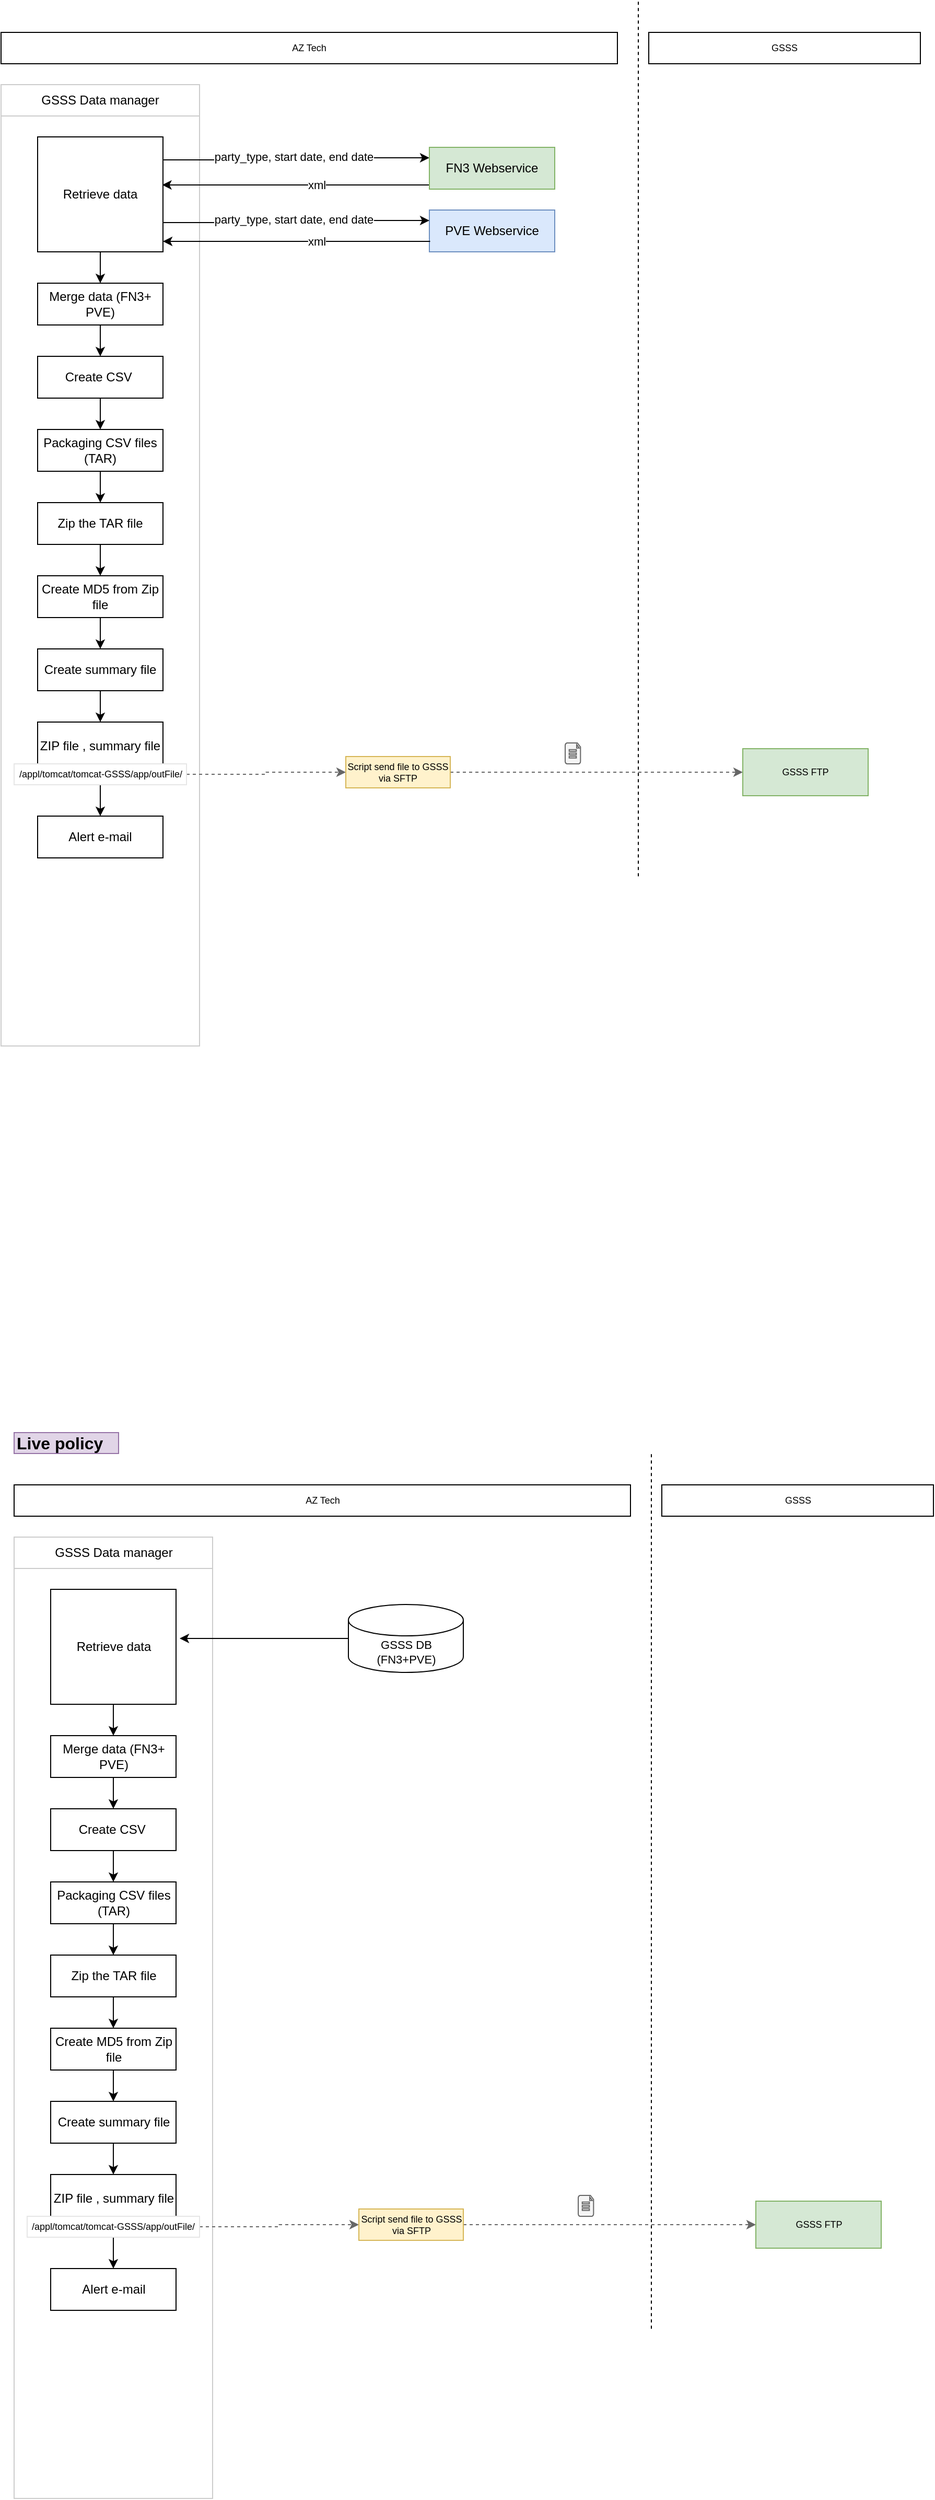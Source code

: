 <mxfile version="14.2.3" type="github">
  <diagram id="M3a05BpOKp6wVochIiBv" name="Page-1">
    <mxGraphModel dx="1414" dy="762" grid="1" gridSize="10" guides="1" tooltips="1" connect="1" arrows="1" fold="1" page="1" pageScale="1" pageWidth="850" pageHeight="1100" math="0" shadow="0">
      <root>
        <mxCell id="0" />
        <mxCell id="1" parent="0" />
        <mxCell id="noanhydr59FI3f60KECd-28" value="GSSS Data manager" style="rounded=0;whiteSpace=wrap;html=1;strokeColor=#CCCCCC;" parent="1" vertex="1">
          <mxGeometry x="110" y="960" width="190" height="30" as="geometry" />
        </mxCell>
        <mxCell id="noanhydr59FI3f60KECd-29" value="" style="rounded=0;whiteSpace=wrap;html=1;strokeColor=#CCCCCC;" parent="1" vertex="1">
          <mxGeometry x="110" y="990" width="190" height="890" as="geometry" />
        </mxCell>
        <mxCell id="noanhydr59FI3f60KECd-31" style="edgeStyle=orthogonalEdgeStyle;rounded=0;orthogonalLoop=1;jettySize=auto;html=1;endArrow=classic;endFill=1;entryX=0;entryY=0.25;entryDx=0;entryDy=0;" parent="1" target="noanhydr59FI3f60KECd-20" edge="1">
          <mxGeometry relative="1" as="geometry">
            <mxPoint x="265" y="1032" as="sourcePoint" />
            <mxPoint x="440" y="980" as="targetPoint" />
            <Array as="points">
              <mxPoint x="360" y="1032" />
              <mxPoint x="360" y="1030" />
            </Array>
          </mxGeometry>
        </mxCell>
        <mxCell id="noanhydr59FI3f60KECd-35" value="party_type, start date, end date" style="edgeLabel;html=1;align=center;verticalAlign=middle;resizable=0;points=[];" parent="noanhydr59FI3f60KECd-31" vertex="1" connectable="0">
          <mxGeometry x="-0.272" y="3" relative="1" as="geometry">
            <mxPoint x="31" as="offset" />
          </mxGeometry>
        </mxCell>
        <mxCell id="noanhydr59FI3f60KECd-42" style="edgeStyle=orthogonalEdgeStyle;rounded=0;orthogonalLoop=1;jettySize=auto;html=1;entryX=0.5;entryY=0;entryDx=0;entryDy=0;endArrow=classic;endFill=1;" parent="1" source="noanhydr59FI3f60KECd-30" target="noanhydr59FI3f60KECd-41" edge="1">
          <mxGeometry relative="1" as="geometry" />
        </mxCell>
        <mxCell id="noanhydr59FI3f60KECd-30" value="Retrieve data" style="rounded=0;whiteSpace=wrap;html=1;" parent="1" vertex="1">
          <mxGeometry x="145" y="1010" width="120" height="110" as="geometry" />
        </mxCell>
        <mxCell id="noanhydr59FI3f60KECd-33" style="edgeStyle=orthogonalEdgeStyle;rounded=0;orthogonalLoop=1;jettySize=auto;html=1;endArrow=classic;endFill=1;entryX=0.994;entryY=0.418;entryDx=0;entryDy=0;entryPerimeter=0;" parent="1" source="noanhydr59FI3f60KECd-20" target="noanhydr59FI3f60KECd-30" edge="1">
          <mxGeometry relative="1" as="geometry">
            <mxPoint x="290" y="1055" as="targetPoint" />
            <Array as="points">
              <mxPoint x="430" y="1056" />
              <mxPoint x="430" y="1056" />
            </Array>
          </mxGeometry>
        </mxCell>
        <mxCell id="noanhydr59FI3f60KECd-36" value="xml" style="edgeLabel;html=1;align=center;verticalAlign=middle;resizable=0;points=[];" parent="noanhydr59FI3f60KECd-33" vertex="1" connectable="0">
          <mxGeometry x="-0.15" relative="1" as="geometry">
            <mxPoint as="offset" />
          </mxGeometry>
        </mxCell>
        <mxCell id="noanhydr59FI3f60KECd-20" value="FN3 Webservice" style="rounded=0;whiteSpace=wrap;html=1;fillColor=#d5e8d4;strokeColor=#82b366;" parent="1" vertex="1">
          <mxGeometry x="520" y="1020" width="120" height="40" as="geometry" />
        </mxCell>
        <mxCell id="noanhydr59FI3f60KECd-21" value="PVE Webservice" style="rounded=0;whiteSpace=wrap;html=1;fillColor=#dae8fc;strokeColor=#6c8ebf;" parent="1" vertex="1">
          <mxGeometry x="520" y="1080" width="120" height="40" as="geometry" />
        </mxCell>
        <mxCell id="noanhydr59FI3f60KECd-37" style="edgeStyle=orthogonalEdgeStyle;rounded=0;orthogonalLoop=1;jettySize=auto;html=1;endArrow=classic;endFill=1;entryX=0;entryY=0.25;entryDx=0;entryDy=0;" parent="1" edge="1">
          <mxGeometry relative="1" as="geometry">
            <mxPoint x="265" y="1092" as="sourcePoint" />
            <mxPoint x="520" y="1090" as="targetPoint" />
            <Array as="points">
              <mxPoint x="360" y="1092" />
              <mxPoint x="360" y="1090" />
            </Array>
          </mxGeometry>
        </mxCell>
        <mxCell id="noanhydr59FI3f60KECd-38" value="party_type, start date, end date" style="edgeLabel;html=1;align=center;verticalAlign=middle;resizable=0;points=[];" parent="noanhydr59FI3f60KECd-37" vertex="1" connectable="0">
          <mxGeometry x="-0.272" y="3" relative="1" as="geometry">
            <mxPoint x="31" as="offset" />
          </mxGeometry>
        </mxCell>
        <mxCell id="noanhydr59FI3f60KECd-39" style="edgeStyle=orthogonalEdgeStyle;rounded=0;orthogonalLoop=1;jettySize=auto;html=1;endArrow=classic;endFill=1;entryX=0.994;entryY=0.418;entryDx=0;entryDy=0;entryPerimeter=0;" parent="1" edge="1">
          <mxGeometry relative="1" as="geometry">
            <mxPoint x="520.72" y="1110.02" as="sourcePoint" />
            <mxPoint x="265" y="1110" as="targetPoint" />
            <Array as="points">
              <mxPoint x="430.72" y="1110.02" />
              <mxPoint x="430.72" y="1110.02" />
            </Array>
          </mxGeometry>
        </mxCell>
        <mxCell id="noanhydr59FI3f60KECd-40" value="xml" style="edgeLabel;html=1;align=center;verticalAlign=middle;resizable=0;points=[];" parent="noanhydr59FI3f60KECd-39" vertex="1" connectable="0">
          <mxGeometry x="-0.15" relative="1" as="geometry">
            <mxPoint as="offset" />
          </mxGeometry>
        </mxCell>
        <mxCell id="noanhydr59FI3f60KECd-47" style="edgeStyle=orthogonalEdgeStyle;rounded=0;orthogonalLoop=1;jettySize=auto;html=1;endArrow=classic;endFill=1;" parent="1" source="noanhydr59FI3f60KECd-41" target="noanhydr59FI3f60KECd-43" edge="1">
          <mxGeometry relative="1" as="geometry" />
        </mxCell>
        <mxCell id="noanhydr59FI3f60KECd-41" value="Merge data (FN3+ PVE)" style="rounded=0;whiteSpace=wrap;html=1;" parent="1" vertex="1">
          <mxGeometry x="145" y="1150" width="120" height="40" as="geometry" />
        </mxCell>
        <mxCell id="noanhydr59FI3f60KECd-48" style="edgeStyle=orthogonalEdgeStyle;rounded=0;orthogonalLoop=1;jettySize=auto;html=1;entryX=0.5;entryY=0;entryDx=0;entryDy=0;endArrow=classic;endFill=1;" parent="1" source="noanhydr59FI3f60KECd-43" target="noanhydr59FI3f60KECd-44" edge="1">
          <mxGeometry relative="1" as="geometry" />
        </mxCell>
        <mxCell id="noanhydr59FI3f60KECd-43" value="Create CSV&amp;nbsp;" style="rounded=0;whiteSpace=wrap;html=1;" parent="1" vertex="1">
          <mxGeometry x="145" y="1220" width="120" height="40" as="geometry" />
        </mxCell>
        <mxCell id="QIfrQBGiHI1CQpGKUu5z-6" style="edgeStyle=orthogonalEdgeStyle;rounded=0;orthogonalLoop=1;jettySize=auto;html=1;entryX=0.5;entryY=0;entryDx=0;entryDy=0;" parent="1" source="noanhydr59FI3f60KECd-44" target="QIfrQBGiHI1CQpGKUu5z-5" edge="1">
          <mxGeometry relative="1" as="geometry" />
        </mxCell>
        <mxCell id="noanhydr59FI3f60KECd-44" value="Packaging CSV files (TAR)" style="rounded=0;whiteSpace=wrap;html=1;" parent="1" vertex="1">
          <mxGeometry x="145" y="1290" width="120" height="40" as="geometry" />
        </mxCell>
        <mxCell id="noanhydr59FI3f60KECd-50" style="edgeStyle=orthogonalEdgeStyle;rounded=0;orthogonalLoop=1;jettySize=auto;html=1;entryX=0.5;entryY=0;entryDx=0;entryDy=0;endArrow=classic;endFill=1;" parent="1" source="noanhydr59FI3f60KECd-45" target="noanhydr59FI3f60KECd-46" edge="1">
          <mxGeometry relative="1" as="geometry" />
        </mxCell>
        <mxCell id="noanhydr59FI3f60KECd-45" value="Create summary file" style="rounded=0;whiteSpace=wrap;html=1;" parent="1" vertex="1">
          <mxGeometry x="145" y="1500" width="120" height="40" as="geometry" />
        </mxCell>
        <mxCell id="noanhydr59FI3f60KECd-55" style="edgeStyle=orthogonalEdgeStyle;rounded=0;orthogonalLoop=1;jettySize=auto;html=1;entryX=0.5;entryY=0;entryDx=0;entryDy=0;endArrow=classic;endFill=1;" parent="1" source="noanhydr59FI3f60KECd-46" target="noanhydr59FI3f60KECd-54" edge="1">
          <mxGeometry relative="1" as="geometry" />
        </mxCell>
        <mxCell id="noanhydr59FI3f60KECd-46" value="ZIP file , summary file&lt;br&gt;&amp;nbsp;" style="rounded=0;whiteSpace=wrap;html=1;align=center;" parent="1" vertex="1">
          <mxGeometry x="145" y="1570" width="120" height="60" as="geometry" />
        </mxCell>
        <mxCell id="noanhydr59FI3f60KECd-54" value="Alert e-mail" style="rounded=0;whiteSpace=wrap;html=1;align=center;" parent="1" vertex="1">
          <mxGeometry x="145" y="1660" width="120" height="40" as="geometry" />
        </mxCell>
        <mxCell id="noanhydr59FI3f60KECd-61" style="edgeStyle=orthogonalEdgeStyle;rounded=0;orthogonalLoop=1;jettySize=auto;html=1;dashed=1;endArrow=classic;endFill=1;strokeColor=#666666;fontSize=9;entryX=0;entryY=0.5;entryDx=0;entryDy=0;" parent="1" source="noanhydr59FI3f60KECd-56" target="noanhydr59FI3f60KECd-59" edge="1">
          <mxGeometry relative="1" as="geometry">
            <mxPoint x="440" y="1710" as="targetPoint" />
          </mxGeometry>
        </mxCell>
        <mxCell id="noanhydr59FI3f60KECd-56" value="/appl/tomcat/tomcat-GSSS/app/outFile/" style="rounded=0;whiteSpace=wrap;html=1;align=center;strokeColor=#E6E6E6;fontSize=9;" parent="1" vertex="1">
          <mxGeometry x="122.5" y="1610" width="165" height="20" as="geometry" />
        </mxCell>
        <mxCell id="noanhydr59FI3f60KECd-63" style="edgeStyle=orthogonalEdgeStyle;rounded=0;orthogonalLoop=1;jettySize=auto;html=1;entryX=0;entryY=0.5;entryDx=0;entryDy=0;dashed=1;endArrow=classic;endFill=1;strokeColor=#666666;fontSize=9;" parent="1" source="noanhydr59FI3f60KECd-59" target="noanhydr59FI3f60KECd-62" edge="1">
          <mxGeometry relative="1" as="geometry" />
        </mxCell>
        <mxCell id="noanhydr59FI3f60KECd-59" value="Script send file to GSSS via SFTP" style="rounded=0;whiteSpace=wrap;html=1;strokeColor=#d6b656;fillColor=#fff2cc;fontSize=9;align=center;" parent="1" vertex="1">
          <mxGeometry x="440" y="1603" width="100" height="30" as="geometry" />
        </mxCell>
        <mxCell id="noanhydr59FI3f60KECd-62" value="GSSS FTP" style="rounded=0;whiteSpace=wrap;html=1;strokeColor=#82b366;fillColor=#d5e8d4;fontSize=9;align=center;" parent="1" vertex="1">
          <mxGeometry x="820" y="1595.5" width="120" height="45" as="geometry" />
        </mxCell>
        <mxCell id="noanhydr59FI3f60KECd-65" value="" style="endArrow=none;dashed=1;html=1;fontSize=9;" parent="1" edge="1">
          <mxGeometry width="50" height="50" relative="1" as="geometry">
            <mxPoint x="720" y="1717.619" as="sourcePoint" />
            <mxPoint x="720" y="880" as="targetPoint" />
          </mxGeometry>
        </mxCell>
        <mxCell id="noanhydr59FI3f60KECd-67" value="" style="shape=image;html=1;verticalAlign=top;verticalLabelPosition=bottom;labelBackgroundColor=#ffffff;imageAspect=0;aspect=fixed;image=https://cdn4.iconfinder.com/data/icons/small-n-flat/24/file-zip-alt2-128.png;strokeColor=#E6E6E6;fillColor=#000000;fontSize=9;align=center;" parent="1" vertex="1">
          <mxGeometry x="650" y="1580" width="30" height="30" as="geometry" />
        </mxCell>
        <mxCell id="noanhydr59FI3f60KECd-70" value="AZ Tech" style="rounded=0;whiteSpace=wrap;html=1;fontSize=9;align=center;" parent="1" vertex="1">
          <mxGeometry x="110" y="910" width="590" height="30" as="geometry" />
        </mxCell>
        <mxCell id="noanhydr59FI3f60KECd-71" value="GSSS" style="rounded=0;whiteSpace=wrap;html=1;fontSize=9;align=center;" parent="1" vertex="1">
          <mxGeometry x="730" y="910" width="260" height="30" as="geometry" />
        </mxCell>
        <mxCell id="QIfrQBGiHI1CQpGKUu5z-3" style="edgeStyle=orthogonalEdgeStyle;rounded=0;orthogonalLoop=1;jettySize=auto;html=1;entryX=0.5;entryY=0;entryDx=0;entryDy=0;" parent="1" source="QIfrQBGiHI1CQpGKUu5z-1" target="noanhydr59FI3f60KECd-45" edge="1">
          <mxGeometry relative="1" as="geometry" />
        </mxCell>
        <mxCell id="QIfrQBGiHI1CQpGKUu5z-1" value="Create MD5 from Zip file" style="rounded=0;whiteSpace=wrap;html=1;" parent="1" vertex="1">
          <mxGeometry x="145" y="1430" width="120" height="40" as="geometry" />
        </mxCell>
        <mxCell id="QIfrQBGiHI1CQpGKUu5z-4" value="" style="verticalLabelPosition=bottom;html=1;verticalAlign=top;align=center;strokeColor=#666666;fillColor=#f5f5f5;shape=mxgraph.azure.file_2;pointerEvents=1;fontColor=#333333;" parent="1" vertex="1">
          <mxGeometry x="650" y="1590" width="14.67" height="20" as="geometry" />
        </mxCell>
        <mxCell id="QIfrQBGiHI1CQpGKUu5z-7" style="edgeStyle=orthogonalEdgeStyle;rounded=0;orthogonalLoop=1;jettySize=auto;html=1;entryX=0.5;entryY=0;entryDx=0;entryDy=0;" parent="1" source="QIfrQBGiHI1CQpGKUu5z-5" target="QIfrQBGiHI1CQpGKUu5z-1" edge="1">
          <mxGeometry relative="1" as="geometry" />
        </mxCell>
        <mxCell id="QIfrQBGiHI1CQpGKUu5z-5" value="Zip the TAR file" style="rounded=0;whiteSpace=wrap;html=1;" parent="1" vertex="1">
          <mxGeometry x="145" y="1360" width="120" height="40" as="geometry" />
        </mxCell>
        <mxCell id="r5aHbNfD6z9GBKhoAhdv-1" value="GSSS Data manager" style="rounded=0;whiteSpace=wrap;html=1;strokeColor=#CCCCCC;" vertex="1" parent="1">
          <mxGeometry x="122.5" y="2350" width="190" height="30" as="geometry" />
        </mxCell>
        <mxCell id="r5aHbNfD6z9GBKhoAhdv-2" value="" style="rounded=0;whiteSpace=wrap;html=1;strokeColor=#CCCCCC;" vertex="1" parent="1">
          <mxGeometry x="122.5" y="2380" width="190" height="890" as="geometry" />
        </mxCell>
        <mxCell id="r5aHbNfD6z9GBKhoAhdv-5" style="edgeStyle=orthogonalEdgeStyle;rounded=0;orthogonalLoop=1;jettySize=auto;html=1;entryX=0.5;entryY=0;entryDx=0;entryDy=0;endArrow=classic;endFill=1;" edge="1" parent="1" source="r5aHbNfD6z9GBKhoAhdv-6" target="r5aHbNfD6z9GBKhoAhdv-16">
          <mxGeometry relative="1" as="geometry" />
        </mxCell>
        <mxCell id="r5aHbNfD6z9GBKhoAhdv-6" value="Retrieve data" style="rounded=0;whiteSpace=wrap;html=1;" vertex="1" parent="1">
          <mxGeometry x="157.5" y="2400" width="120" height="110" as="geometry" />
        </mxCell>
        <mxCell id="r5aHbNfD6z9GBKhoAhdv-15" style="edgeStyle=orthogonalEdgeStyle;rounded=0;orthogonalLoop=1;jettySize=auto;html=1;endArrow=classic;endFill=1;" edge="1" parent="1" source="r5aHbNfD6z9GBKhoAhdv-16" target="r5aHbNfD6z9GBKhoAhdv-18">
          <mxGeometry relative="1" as="geometry" />
        </mxCell>
        <mxCell id="r5aHbNfD6z9GBKhoAhdv-16" value="Merge data (FN3+ PVE)" style="rounded=0;whiteSpace=wrap;html=1;" vertex="1" parent="1">
          <mxGeometry x="157.5" y="2540" width="120" height="40" as="geometry" />
        </mxCell>
        <mxCell id="r5aHbNfD6z9GBKhoAhdv-17" style="edgeStyle=orthogonalEdgeStyle;rounded=0;orthogonalLoop=1;jettySize=auto;html=1;entryX=0.5;entryY=0;entryDx=0;entryDy=0;endArrow=classic;endFill=1;" edge="1" parent="1" source="r5aHbNfD6z9GBKhoAhdv-18" target="r5aHbNfD6z9GBKhoAhdv-20">
          <mxGeometry relative="1" as="geometry" />
        </mxCell>
        <mxCell id="r5aHbNfD6z9GBKhoAhdv-18" value="Create CSV&amp;nbsp;" style="rounded=0;whiteSpace=wrap;html=1;" vertex="1" parent="1">
          <mxGeometry x="157.5" y="2610" width="120" height="40" as="geometry" />
        </mxCell>
        <mxCell id="r5aHbNfD6z9GBKhoAhdv-19" style="edgeStyle=orthogonalEdgeStyle;rounded=0;orthogonalLoop=1;jettySize=auto;html=1;entryX=0.5;entryY=0;entryDx=0;entryDy=0;" edge="1" parent="1" source="r5aHbNfD6z9GBKhoAhdv-20" target="r5aHbNfD6z9GBKhoAhdv-39">
          <mxGeometry relative="1" as="geometry" />
        </mxCell>
        <mxCell id="r5aHbNfD6z9GBKhoAhdv-20" value="Packaging CSV files (TAR)" style="rounded=0;whiteSpace=wrap;html=1;" vertex="1" parent="1">
          <mxGeometry x="157.5" y="2680" width="120" height="40" as="geometry" />
        </mxCell>
        <mxCell id="r5aHbNfD6z9GBKhoAhdv-21" style="edgeStyle=orthogonalEdgeStyle;rounded=0;orthogonalLoop=1;jettySize=auto;html=1;entryX=0.5;entryY=0;entryDx=0;entryDy=0;endArrow=classic;endFill=1;" edge="1" parent="1" source="r5aHbNfD6z9GBKhoAhdv-22" target="r5aHbNfD6z9GBKhoAhdv-24">
          <mxGeometry relative="1" as="geometry" />
        </mxCell>
        <mxCell id="r5aHbNfD6z9GBKhoAhdv-22" value="Create summary file" style="rounded=0;whiteSpace=wrap;html=1;" vertex="1" parent="1">
          <mxGeometry x="157.5" y="2890" width="120" height="40" as="geometry" />
        </mxCell>
        <mxCell id="r5aHbNfD6z9GBKhoAhdv-23" style="edgeStyle=orthogonalEdgeStyle;rounded=0;orthogonalLoop=1;jettySize=auto;html=1;entryX=0.5;entryY=0;entryDx=0;entryDy=0;endArrow=classic;endFill=1;" edge="1" parent="1" source="r5aHbNfD6z9GBKhoAhdv-24" target="r5aHbNfD6z9GBKhoAhdv-25">
          <mxGeometry relative="1" as="geometry" />
        </mxCell>
        <mxCell id="r5aHbNfD6z9GBKhoAhdv-24" value="ZIP file , summary file&lt;br&gt;&amp;nbsp;" style="rounded=0;whiteSpace=wrap;html=1;align=center;" vertex="1" parent="1">
          <mxGeometry x="157.5" y="2960" width="120" height="60" as="geometry" />
        </mxCell>
        <mxCell id="r5aHbNfD6z9GBKhoAhdv-25" value="Alert e-mail" style="rounded=0;whiteSpace=wrap;html=1;align=center;" vertex="1" parent="1">
          <mxGeometry x="157.5" y="3050" width="120" height="40" as="geometry" />
        </mxCell>
        <mxCell id="r5aHbNfD6z9GBKhoAhdv-26" style="edgeStyle=orthogonalEdgeStyle;rounded=0;orthogonalLoop=1;jettySize=auto;html=1;dashed=1;endArrow=classic;endFill=1;strokeColor=#666666;fontSize=9;entryX=0;entryY=0.5;entryDx=0;entryDy=0;" edge="1" parent="1" source="r5aHbNfD6z9GBKhoAhdv-27" target="r5aHbNfD6z9GBKhoAhdv-29">
          <mxGeometry relative="1" as="geometry">
            <mxPoint x="452.5" y="3100" as="targetPoint" />
          </mxGeometry>
        </mxCell>
        <mxCell id="r5aHbNfD6z9GBKhoAhdv-27" value="/appl/tomcat/tomcat-GSSS/app/outFile/" style="rounded=0;whiteSpace=wrap;html=1;align=center;strokeColor=#E6E6E6;fontSize=9;" vertex="1" parent="1">
          <mxGeometry x="135" y="3000" width="165" height="20" as="geometry" />
        </mxCell>
        <mxCell id="r5aHbNfD6z9GBKhoAhdv-28" style="edgeStyle=orthogonalEdgeStyle;rounded=0;orthogonalLoop=1;jettySize=auto;html=1;entryX=0;entryY=0.5;entryDx=0;entryDy=0;dashed=1;endArrow=classic;endFill=1;strokeColor=#666666;fontSize=9;" edge="1" parent="1" source="r5aHbNfD6z9GBKhoAhdv-29" target="r5aHbNfD6z9GBKhoAhdv-30">
          <mxGeometry relative="1" as="geometry" />
        </mxCell>
        <mxCell id="r5aHbNfD6z9GBKhoAhdv-29" value="Script send file to GSSS via SFTP" style="rounded=0;whiteSpace=wrap;html=1;strokeColor=#d6b656;fillColor=#fff2cc;fontSize=9;align=center;" vertex="1" parent="1">
          <mxGeometry x="452.5" y="2993" width="100" height="30" as="geometry" />
        </mxCell>
        <mxCell id="r5aHbNfD6z9GBKhoAhdv-30" value="GSSS FTP" style="rounded=0;whiteSpace=wrap;html=1;strokeColor=#82b366;fillColor=#d5e8d4;fontSize=9;align=center;" vertex="1" parent="1">
          <mxGeometry x="832.5" y="2985.5" width="120" height="45" as="geometry" />
        </mxCell>
        <mxCell id="r5aHbNfD6z9GBKhoAhdv-31" value="" style="endArrow=none;dashed=1;html=1;fontSize=9;" edge="1" parent="1">
          <mxGeometry width="50" height="50" relative="1" as="geometry">
            <mxPoint x="732.5" y="3107.619" as="sourcePoint" />
            <mxPoint x="732.5" y="2270" as="targetPoint" />
          </mxGeometry>
        </mxCell>
        <mxCell id="r5aHbNfD6z9GBKhoAhdv-32" value="" style="shape=image;html=1;verticalAlign=top;verticalLabelPosition=bottom;labelBackgroundColor=#ffffff;imageAspect=0;aspect=fixed;image=https://cdn4.iconfinder.com/data/icons/small-n-flat/24/file-zip-alt2-128.png;strokeColor=#E6E6E6;fillColor=#000000;fontSize=9;align=center;" vertex="1" parent="1">
          <mxGeometry x="662.5" y="2970" width="30" height="30" as="geometry" />
        </mxCell>
        <mxCell id="r5aHbNfD6z9GBKhoAhdv-33" value="AZ Tech" style="rounded=0;whiteSpace=wrap;html=1;fontSize=9;align=center;" vertex="1" parent="1">
          <mxGeometry x="122.5" y="2300" width="590" height="30" as="geometry" />
        </mxCell>
        <mxCell id="r5aHbNfD6z9GBKhoAhdv-34" value="GSSS" style="rounded=0;whiteSpace=wrap;html=1;fontSize=9;align=center;" vertex="1" parent="1">
          <mxGeometry x="742.5" y="2300" width="260" height="30" as="geometry" />
        </mxCell>
        <mxCell id="r5aHbNfD6z9GBKhoAhdv-35" style="edgeStyle=orthogonalEdgeStyle;rounded=0;orthogonalLoop=1;jettySize=auto;html=1;entryX=0.5;entryY=0;entryDx=0;entryDy=0;" edge="1" parent="1" source="r5aHbNfD6z9GBKhoAhdv-36" target="r5aHbNfD6z9GBKhoAhdv-22">
          <mxGeometry relative="1" as="geometry" />
        </mxCell>
        <mxCell id="r5aHbNfD6z9GBKhoAhdv-36" value="Create MD5 from Zip file" style="rounded=0;whiteSpace=wrap;html=1;" vertex="1" parent="1">
          <mxGeometry x="157.5" y="2820" width="120" height="40" as="geometry" />
        </mxCell>
        <mxCell id="r5aHbNfD6z9GBKhoAhdv-37" value="" style="verticalLabelPosition=bottom;html=1;verticalAlign=top;align=center;strokeColor=#666666;fillColor=#f5f5f5;shape=mxgraph.azure.file_2;pointerEvents=1;fontColor=#333333;" vertex="1" parent="1">
          <mxGeometry x="662.5" y="2980" width="14.67" height="20" as="geometry" />
        </mxCell>
        <mxCell id="r5aHbNfD6z9GBKhoAhdv-38" style="edgeStyle=orthogonalEdgeStyle;rounded=0;orthogonalLoop=1;jettySize=auto;html=1;entryX=0.5;entryY=0;entryDx=0;entryDy=0;" edge="1" parent="1" source="r5aHbNfD6z9GBKhoAhdv-39" target="r5aHbNfD6z9GBKhoAhdv-36">
          <mxGeometry relative="1" as="geometry" />
        </mxCell>
        <mxCell id="r5aHbNfD6z9GBKhoAhdv-39" value="Zip the TAR file" style="rounded=0;whiteSpace=wrap;html=1;" vertex="1" parent="1">
          <mxGeometry x="157.5" y="2750" width="120" height="40" as="geometry" />
        </mxCell>
        <mxCell id="r5aHbNfD6z9GBKhoAhdv-40" value="Live policy" style="text;html=1;align=left;verticalAlign=middle;resizable=0;points=[];autosize=1;fontStyle=1;fontSize=16;fillColor=#e1d5e7;strokeColor=#9673a6;" vertex="1" parent="1">
          <mxGeometry x="122.5" y="2250" width="100" height="20" as="geometry" />
        </mxCell>
        <mxCell id="r5aHbNfD6z9GBKhoAhdv-43" style="edgeStyle=orthogonalEdgeStyle;rounded=0;orthogonalLoop=1;jettySize=auto;html=1;entryX=1.029;entryY=0.427;entryDx=0;entryDy=0;entryPerimeter=0;fontSize=11;" edge="1" parent="1" source="r5aHbNfD6z9GBKhoAhdv-41" target="r5aHbNfD6z9GBKhoAhdv-6">
          <mxGeometry relative="1" as="geometry" />
        </mxCell>
        <mxCell id="r5aHbNfD6z9GBKhoAhdv-41" value="GSSS DB (FN3+PVE)" style="shape=cylinder3;whiteSpace=wrap;html=1;boundedLbl=1;backgroundOutline=1;size=15;fontSize=11;align=center;" vertex="1" parent="1">
          <mxGeometry x="442.5" y="2414.5" width="110" height="65" as="geometry" />
        </mxCell>
      </root>
    </mxGraphModel>
  </diagram>
</mxfile>

